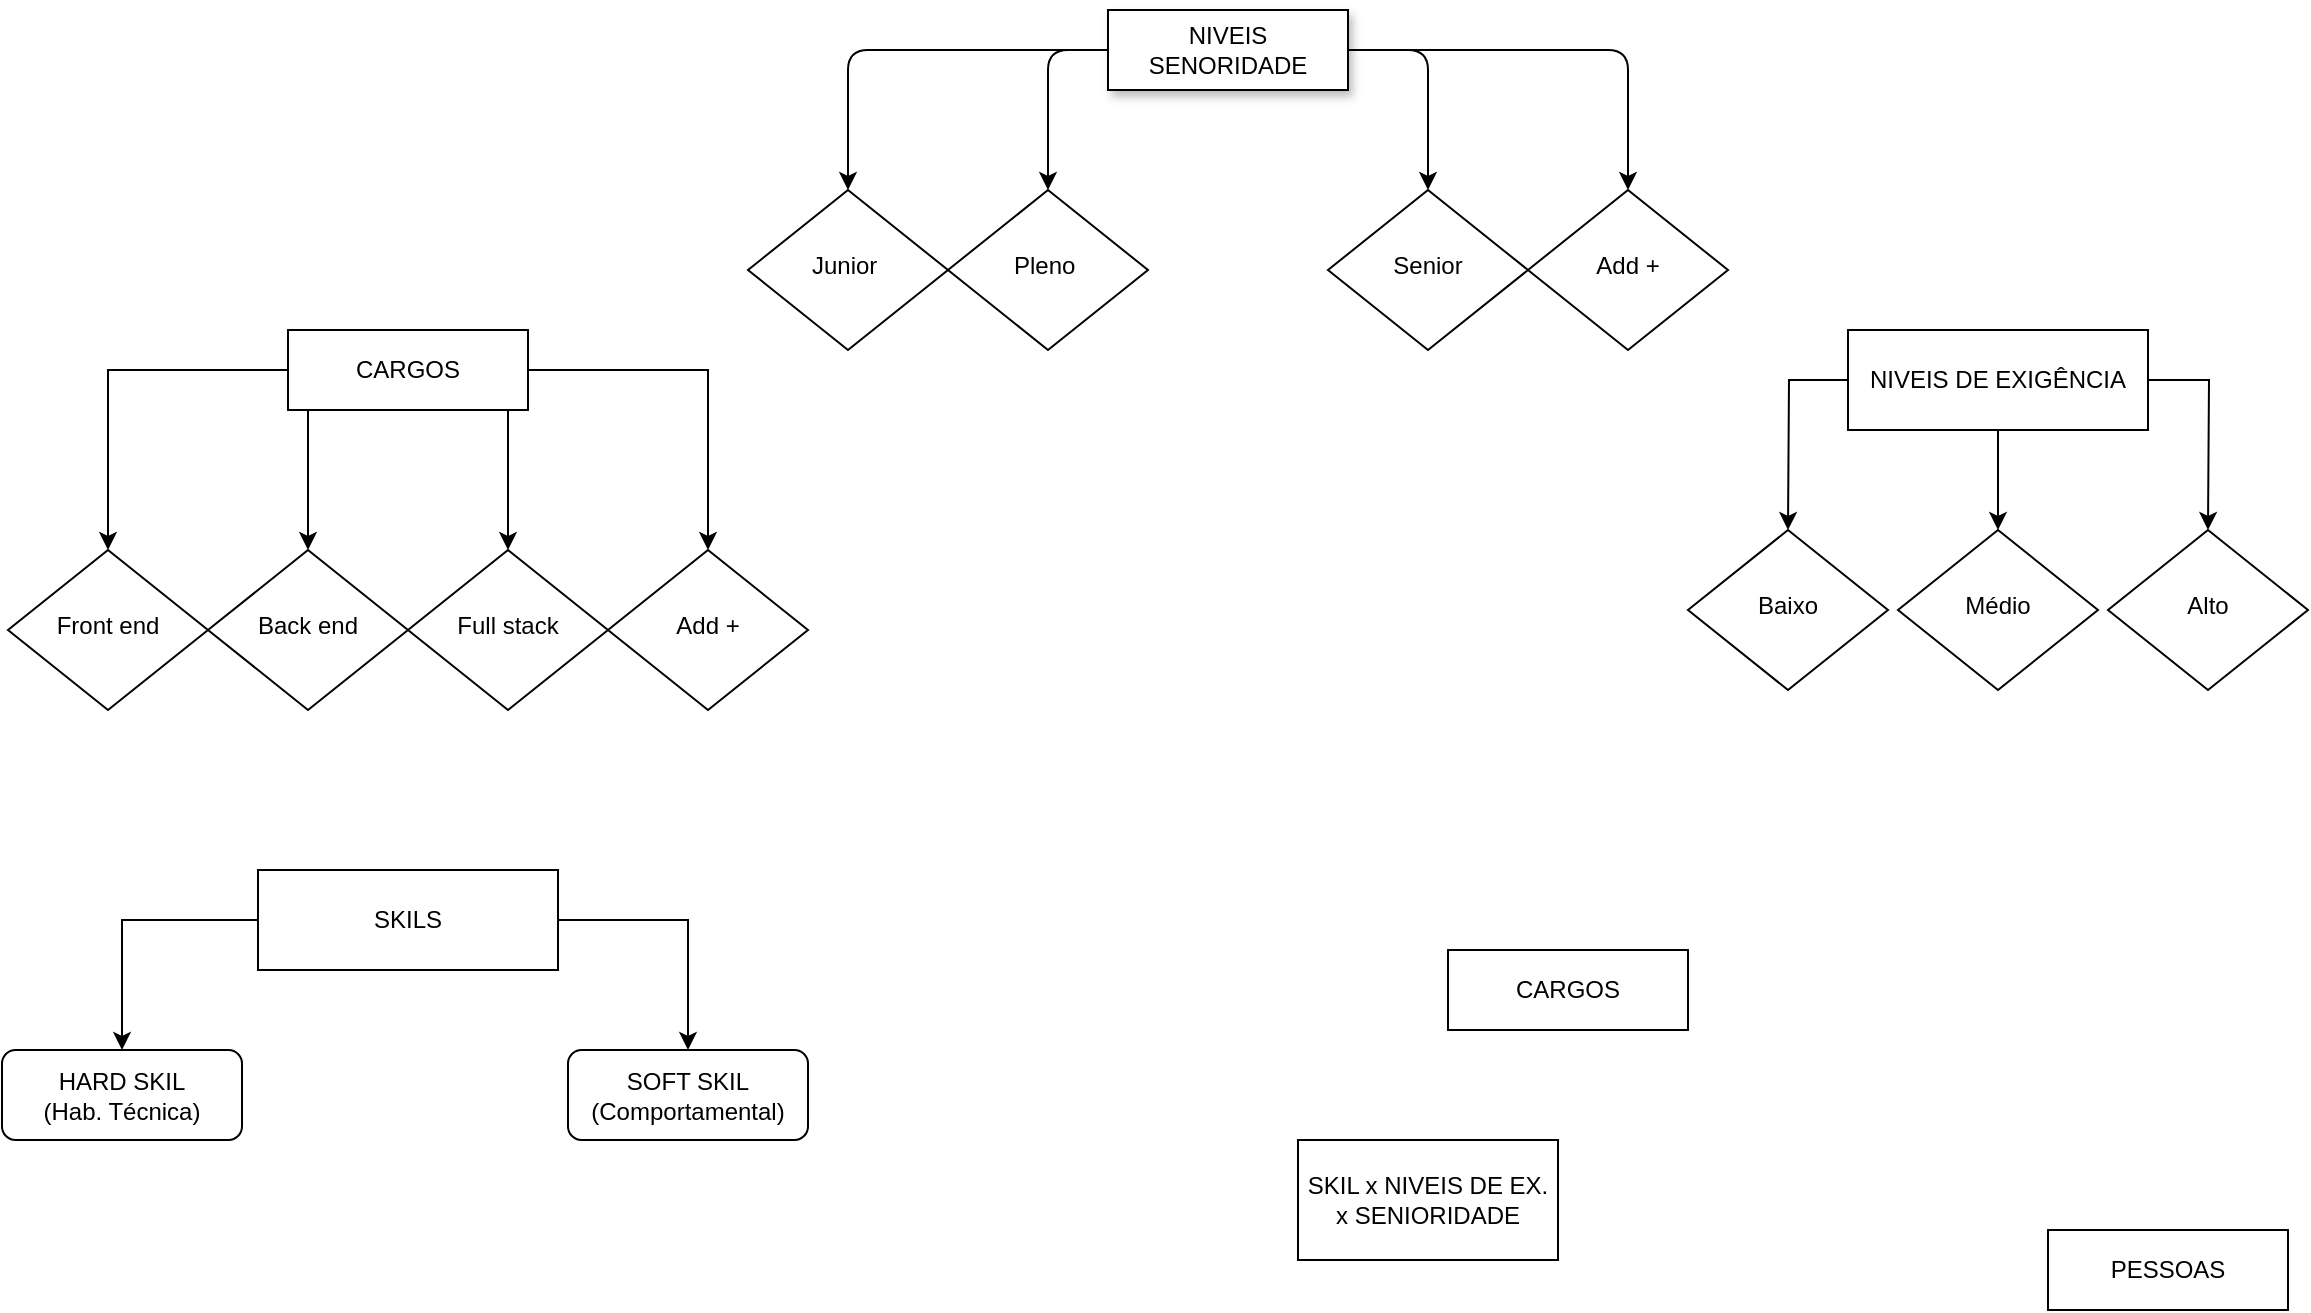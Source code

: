 <mxfile version="15.2.9" type="github">
  <diagram id="C5RBs43oDa-KdzZeNtuy" name="Page-1">
    <mxGraphModel dx="2304" dy="643" grid="1" gridSize="10" guides="1" tooltips="1" connect="1" arrows="1" fold="1" page="1" pageScale="1" pageWidth="827" pageHeight="1169" math="0" shadow="0">
      <root>
        <mxCell id="WIyWlLk6GJQsqaUBKTNV-0" />
        <mxCell id="WIyWlLk6GJQsqaUBKTNV-1" parent="WIyWlLk6GJQsqaUBKTNV-0" />
        <mxCell id="WIyWlLk6GJQsqaUBKTNV-3" value="CARGOS" style="whiteSpace=wrap;html=1;fontSize=12;glass=0;strokeWidth=1;shadow=0;" parent="WIyWlLk6GJQsqaUBKTNV-1" vertex="1">
          <mxGeometry x="310" y="490" width="120" height="40" as="geometry" />
        </mxCell>
        <mxCell id="_PosYBLtsMoNMxLGe4dI-6" style="edgeStyle=orthogonalEdgeStyle;curved=0;rounded=1;sketch=0;orthogonalLoop=1;jettySize=auto;html=1;" parent="WIyWlLk6GJQsqaUBKTNV-1" source="WIyWlLk6GJQsqaUBKTNV-11" target="_PosYBLtsMoNMxLGe4dI-5" edge="1">
          <mxGeometry relative="1" as="geometry">
            <Array as="points">
              <mxPoint x="10" y="40" />
            </Array>
          </mxGeometry>
        </mxCell>
        <mxCell id="_PosYBLtsMoNMxLGe4dI-10" value="" style="edgeStyle=orthogonalEdgeStyle;curved=0;rounded=1;sketch=0;orthogonalLoop=1;jettySize=auto;html=1;" parent="WIyWlLk6GJQsqaUBKTNV-1" source="WIyWlLk6GJQsqaUBKTNV-11" target="_PosYBLtsMoNMxLGe4dI-7" edge="1">
          <mxGeometry relative="1" as="geometry">
            <Array as="points">
              <mxPoint x="110" y="80" />
              <mxPoint x="110" y="80" />
            </Array>
          </mxGeometry>
        </mxCell>
        <mxCell id="_PosYBLtsMoNMxLGe4dI-13" style="edgeStyle=orthogonalEdgeStyle;curved=0;rounded=1;sketch=0;orthogonalLoop=1;jettySize=auto;html=1;exitX=1;exitY=0.5;exitDx=0;exitDy=0;entryX=0.5;entryY=0;entryDx=0;entryDy=0;" parent="WIyWlLk6GJQsqaUBKTNV-1" source="WIyWlLk6GJQsqaUBKTNV-11" target="_PosYBLtsMoNMxLGe4dI-11" edge="1">
          <mxGeometry relative="1" as="geometry">
            <Array as="points">
              <mxPoint x="300" y="40" />
            </Array>
          </mxGeometry>
        </mxCell>
        <mxCell id="_PosYBLtsMoNMxLGe4dI-17" style="edgeStyle=orthogonalEdgeStyle;curved=0;rounded=1;sketch=0;orthogonalLoop=1;jettySize=auto;html=1;entryX=0.5;entryY=0;entryDx=0;entryDy=0;" parent="WIyWlLk6GJQsqaUBKTNV-1" source="WIyWlLk6GJQsqaUBKTNV-11" target="_PosYBLtsMoNMxLGe4dI-16" edge="1">
          <mxGeometry relative="1" as="geometry">
            <mxPoint x="400" y="80" as="targetPoint" />
          </mxGeometry>
        </mxCell>
        <mxCell id="WIyWlLk6GJQsqaUBKTNV-11" value="NIVEIS SENORIDADE" style="whiteSpace=wrap;html=1;fontSize=12;glass=0;strokeWidth=1;shadow=1;strokeColor=#000000;" parent="WIyWlLk6GJQsqaUBKTNV-1" vertex="1">
          <mxGeometry x="140" y="20" width="120" height="40" as="geometry" />
        </mxCell>
        <mxCell id="_M4cPa1NV-R6wSPJePyl-22" style="edgeStyle=orthogonalEdgeStyle;rounded=0;orthogonalLoop=1;jettySize=auto;html=1;exitX=0;exitY=0.5;exitDx=0;exitDy=0;entryX=0.5;entryY=0;entryDx=0;entryDy=0;" parent="WIyWlLk6GJQsqaUBKTNV-1" source="_PosYBLtsMoNMxLGe4dI-0" target="_M4cPa1NV-R6wSPJePyl-20" edge="1">
          <mxGeometry relative="1" as="geometry">
            <mxPoint x="-320" y="540" as="targetPoint" />
          </mxGeometry>
        </mxCell>
        <mxCell id="_M4cPa1NV-R6wSPJePyl-24" style="edgeStyle=orthogonalEdgeStyle;rounded=0;orthogonalLoop=1;jettySize=auto;html=1;exitX=1;exitY=0.5;exitDx=0;exitDy=0;entryX=0.5;entryY=0;entryDx=0;entryDy=0;" parent="WIyWlLk6GJQsqaUBKTNV-1" source="_PosYBLtsMoNMxLGe4dI-0" target="_M4cPa1NV-R6wSPJePyl-19" edge="1">
          <mxGeometry relative="1" as="geometry">
            <Array as="points">
              <mxPoint x="-70" y="475" />
            </Array>
          </mxGeometry>
        </mxCell>
        <mxCell id="_PosYBLtsMoNMxLGe4dI-0" value="SKILS" style="whiteSpace=wrap;html=1;fontSize=12;glass=0;strokeWidth=1;shadow=0;" parent="WIyWlLk6GJQsqaUBKTNV-1" vertex="1">
          <mxGeometry x="-285" y="450" width="150" height="50" as="geometry" />
        </mxCell>
        <mxCell id="Nu0RqASRGrGTe738pMRJ-1" style="edgeStyle=orthogonalEdgeStyle;rounded=0;orthogonalLoop=1;jettySize=auto;html=1;exitX=0.5;exitY=1;exitDx=0;exitDy=0;" edge="1" parent="WIyWlLk6GJQsqaUBKTNV-1" source="_PosYBLtsMoNMxLGe4dI-1">
          <mxGeometry relative="1" as="geometry">
            <mxPoint x="585" y="280" as="targetPoint" />
          </mxGeometry>
        </mxCell>
        <mxCell id="Nu0RqASRGrGTe738pMRJ-2" style="edgeStyle=orthogonalEdgeStyle;rounded=0;orthogonalLoop=1;jettySize=auto;html=1;exitX=0;exitY=0.5;exitDx=0;exitDy=0;" edge="1" parent="WIyWlLk6GJQsqaUBKTNV-1" source="_PosYBLtsMoNMxLGe4dI-1">
          <mxGeometry relative="1" as="geometry">
            <mxPoint x="480" y="280" as="targetPoint" />
          </mxGeometry>
        </mxCell>
        <mxCell id="Nu0RqASRGrGTe738pMRJ-3" style="edgeStyle=orthogonalEdgeStyle;rounded=0;orthogonalLoop=1;jettySize=auto;html=1;exitX=1;exitY=0.5;exitDx=0;exitDy=0;" edge="1" parent="WIyWlLk6GJQsqaUBKTNV-1" source="_PosYBLtsMoNMxLGe4dI-1">
          <mxGeometry relative="1" as="geometry">
            <mxPoint x="690" y="280" as="targetPoint" />
          </mxGeometry>
        </mxCell>
        <mxCell id="_PosYBLtsMoNMxLGe4dI-1" value="NIVEIS DE EXIGÊNCIA" style="whiteSpace=wrap;html=1;fontSize=12;glass=0;strokeWidth=1;shadow=0;" parent="WIyWlLk6GJQsqaUBKTNV-1" vertex="1">
          <mxGeometry x="510" y="180" width="150" height="50" as="geometry" />
        </mxCell>
        <mxCell id="_PosYBLtsMoNMxLGe4dI-2" value="PESSOAS" style="whiteSpace=wrap;html=1;fontSize=12;glass=0;strokeWidth=1;shadow=0;" parent="WIyWlLk6GJQsqaUBKTNV-1" vertex="1">
          <mxGeometry x="610" y="630" width="120" height="40" as="geometry" />
        </mxCell>
        <mxCell id="_PosYBLtsMoNMxLGe4dI-3" value="SKIL x NIVEIS DE EX. x SENIORIDADE" style="whiteSpace=wrap;html=1;fontSize=12;glass=0;strokeWidth=1;shadow=0;" parent="WIyWlLk6GJQsqaUBKTNV-1" vertex="1">
          <mxGeometry x="235" y="585" width="130" height="60" as="geometry" />
        </mxCell>
        <mxCell id="_PosYBLtsMoNMxLGe4dI-5" value="Junior&amp;nbsp;" style="rhombus;whiteSpace=wrap;html=1;shadow=0;fontFamily=Helvetica;fontSize=12;align=center;strokeWidth=1;spacing=6;spacingTop=-4;" parent="WIyWlLk6GJQsqaUBKTNV-1" vertex="1">
          <mxGeometry x="-40" y="110" width="100" height="80" as="geometry" />
        </mxCell>
        <mxCell id="_PosYBLtsMoNMxLGe4dI-7" value="Pleno&amp;nbsp;" style="rhombus;whiteSpace=wrap;html=1;shadow=0;fontFamily=Helvetica;fontSize=12;align=center;strokeWidth=1;spacing=6;spacingTop=-4;" parent="WIyWlLk6GJQsqaUBKTNV-1" vertex="1">
          <mxGeometry x="60" y="110" width="100" height="80" as="geometry" />
        </mxCell>
        <mxCell id="_PosYBLtsMoNMxLGe4dI-11" value="Senior" style="rhombus;whiteSpace=wrap;html=1;shadow=0;fontFamily=Helvetica;fontSize=12;align=center;strokeWidth=1;spacing=6;spacingTop=-4;" parent="WIyWlLk6GJQsqaUBKTNV-1" vertex="1">
          <mxGeometry x="250" y="110" width="100" height="80" as="geometry" />
        </mxCell>
        <mxCell id="_PosYBLtsMoNMxLGe4dI-16" value="Add +" style="rhombus;whiteSpace=wrap;html=1;shadow=0;fontFamily=Helvetica;fontSize=12;align=center;strokeWidth=1;spacing=6;spacingTop=-4;" parent="WIyWlLk6GJQsqaUBKTNV-1" vertex="1">
          <mxGeometry x="350" y="110" width="100" height="80" as="geometry" />
        </mxCell>
        <mxCell id="_M4cPa1NV-R6wSPJePyl-7" value="" style="edgeStyle=orthogonalEdgeStyle;rounded=0;orthogonalLoop=1;jettySize=auto;html=1;entryX=0.5;entryY=0;entryDx=0;entryDy=0;" parent="WIyWlLk6GJQsqaUBKTNV-1" source="_M4cPa1NV-R6wSPJePyl-0" target="_M4cPa1NV-R6wSPJePyl-5" edge="1">
          <mxGeometry relative="1" as="geometry">
            <Array as="points">
              <mxPoint x="-60" y="200" />
            </Array>
          </mxGeometry>
        </mxCell>
        <mxCell id="_M4cPa1NV-R6wSPJePyl-8" value="" style="edgeStyle=orthogonalEdgeStyle;rounded=0;orthogonalLoop=1;jettySize=auto;html=1;" parent="WIyWlLk6GJQsqaUBKTNV-1" source="_M4cPa1NV-R6wSPJePyl-0" target="_M4cPa1NV-R6wSPJePyl-4" edge="1">
          <mxGeometry relative="1" as="geometry">
            <Array as="points">
              <mxPoint x="-160" y="250" />
              <mxPoint x="-160" y="250" />
            </Array>
          </mxGeometry>
        </mxCell>
        <mxCell id="_M4cPa1NV-R6wSPJePyl-0" value="CARGOS" style="whiteSpace=wrap;html=1;fontSize=12;glass=0;strokeWidth=1;shadow=0;" parent="WIyWlLk6GJQsqaUBKTNV-1" vertex="1">
          <mxGeometry x="-270" y="180" width="120" height="40" as="geometry" />
        </mxCell>
        <mxCell id="_M4cPa1NV-R6wSPJePyl-1" style="edgeStyle=orthogonalEdgeStyle;rounded=0;orthogonalLoop=1;jettySize=auto;html=1;exitX=0.5;exitY=1;exitDx=0;exitDy=0;" parent="WIyWlLk6GJQsqaUBKTNV-1" source="_M4cPa1NV-R6wSPJePyl-0" target="_M4cPa1NV-R6wSPJePyl-0" edge="1">
          <mxGeometry relative="1" as="geometry" />
        </mxCell>
        <mxCell id="_M4cPa1NV-R6wSPJePyl-2" value="Front end" style="rhombus;whiteSpace=wrap;html=1;shadow=0;fontFamily=Helvetica;fontSize=12;align=center;strokeWidth=1;spacing=6;spacingTop=-4;" parent="WIyWlLk6GJQsqaUBKTNV-1" vertex="1">
          <mxGeometry x="-410" y="290" width="100" height="80" as="geometry" />
        </mxCell>
        <mxCell id="_M4cPa1NV-R6wSPJePyl-3" value="Back end" style="rhombus;whiteSpace=wrap;html=1;shadow=0;fontFamily=Helvetica;fontSize=12;align=center;strokeWidth=1;spacing=6;spacingTop=-4;" parent="WIyWlLk6GJQsqaUBKTNV-1" vertex="1">
          <mxGeometry x="-310" y="290" width="100" height="80" as="geometry" />
        </mxCell>
        <mxCell id="_M4cPa1NV-R6wSPJePyl-4" value="Full stack" style="rhombus;whiteSpace=wrap;html=1;shadow=0;fontFamily=Helvetica;fontSize=12;align=center;strokeWidth=1;spacing=6;spacingTop=-4;" parent="WIyWlLk6GJQsqaUBKTNV-1" vertex="1">
          <mxGeometry x="-210" y="290" width="100" height="80" as="geometry" />
        </mxCell>
        <mxCell id="_M4cPa1NV-R6wSPJePyl-5" value="Add +" style="rhombus;whiteSpace=wrap;html=1;shadow=0;fontFamily=Helvetica;fontSize=12;align=center;strokeWidth=1;spacing=6;spacingTop=-4;" parent="WIyWlLk6GJQsqaUBKTNV-1" vertex="1">
          <mxGeometry x="-110" y="290" width="100" height="80" as="geometry" />
        </mxCell>
        <mxCell id="_M4cPa1NV-R6wSPJePyl-11" value="" style="edgeStyle=orthogonalEdgeStyle;rounded=0;orthogonalLoop=1;jettySize=auto;html=1;" parent="WIyWlLk6GJQsqaUBKTNV-1" edge="1">
          <mxGeometry relative="1" as="geometry">
            <mxPoint x="-210" y="220" as="sourcePoint" />
            <mxPoint x="-260" y="290" as="targetPoint" />
            <Array as="points">
              <mxPoint x="-260" y="220" />
              <mxPoint x="-260" y="280" />
            </Array>
          </mxGeometry>
        </mxCell>
        <mxCell id="_M4cPa1NV-R6wSPJePyl-15" value="" style="edgeStyle=orthogonalEdgeStyle;rounded=0;orthogonalLoop=1;jettySize=auto;html=1;exitX=0;exitY=0.5;exitDx=0;exitDy=0;" parent="WIyWlLk6GJQsqaUBKTNV-1" source="_M4cPa1NV-R6wSPJePyl-0" edge="1">
          <mxGeometry relative="1" as="geometry">
            <mxPoint x="-400" y="160" as="sourcePoint" />
            <mxPoint x="-360" y="290" as="targetPoint" />
            <Array as="points">
              <mxPoint x="-360" y="200" />
            </Array>
          </mxGeometry>
        </mxCell>
        <mxCell id="_M4cPa1NV-R6wSPJePyl-19" value="SOFT SKIL&lt;br&gt;(Comportamental)" style="rounded=1;whiteSpace=wrap;html=1;" parent="WIyWlLk6GJQsqaUBKTNV-1" vertex="1">
          <mxGeometry x="-130" y="540" width="120" height="45" as="geometry" />
        </mxCell>
        <mxCell id="_M4cPa1NV-R6wSPJePyl-20" value="HARD SKIL&lt;br&gt;(Hab. Técnica)" style="rounded=1;whiteSpace=wrap;html=1;" parent="WIyWlLk6GJQsqaUBKTNV-1" vertex="1">
          <mxGeometry x="-413" y="540" width="120" height="45" as="geometry" />
        </mxCell>
        <mxCell id="Nu0RqASRGrGTe738pMRJ-4" value="Baixo" style="rhombus;whiteSpace=wrap;html=1;shadow=0;fontFamily=Helvetica;fontSize=12;align=center;strokeWidth=1;spacing=6;spacingTop=-4;" vertex="1" parent="WIyWlLk6GJQsqaUBKTNV-1">
          <mxGeometry x="430" y="280" width="100" height="80" as="geometry" />
        </mxCell>
        <mxCell id="Nu0RqASRGrGTe738pMRJ-5" value="Alto" style="rhombus;whiteSpace=wrap;html=1;shadow=0;fontFamily=Helvetica;fontSize=12;align=center;strokeWidth=1;spacing=6;spacingTop=-4;" vertex="1" parent="WIyWlLk6GJQsqaUBKTNV-1">
          <mxGeometry x="640" y="280" width="100" height="80" as="geometry" />
        </mxCell>
        <mxCell id="Nu0RqASRGrGTe738pMRJ-6" value="Médio" style="rhombus;whiteSpace=wrap;html=1;shadow=0;fontFamily=Helvetica;fontSize=12;align=center;strokeWidth=1;spacing=6;spacingTop=-4;" vertex="1" parent="WIyWlLk6GJQsqaUBKTNV-1">
          <mxGeometry x="535" y="280" width="100" height="80" as="geometry" />
        </mxCell>
      </root>
    </mxGraphModel>
  </diagram>
</mxfile>
